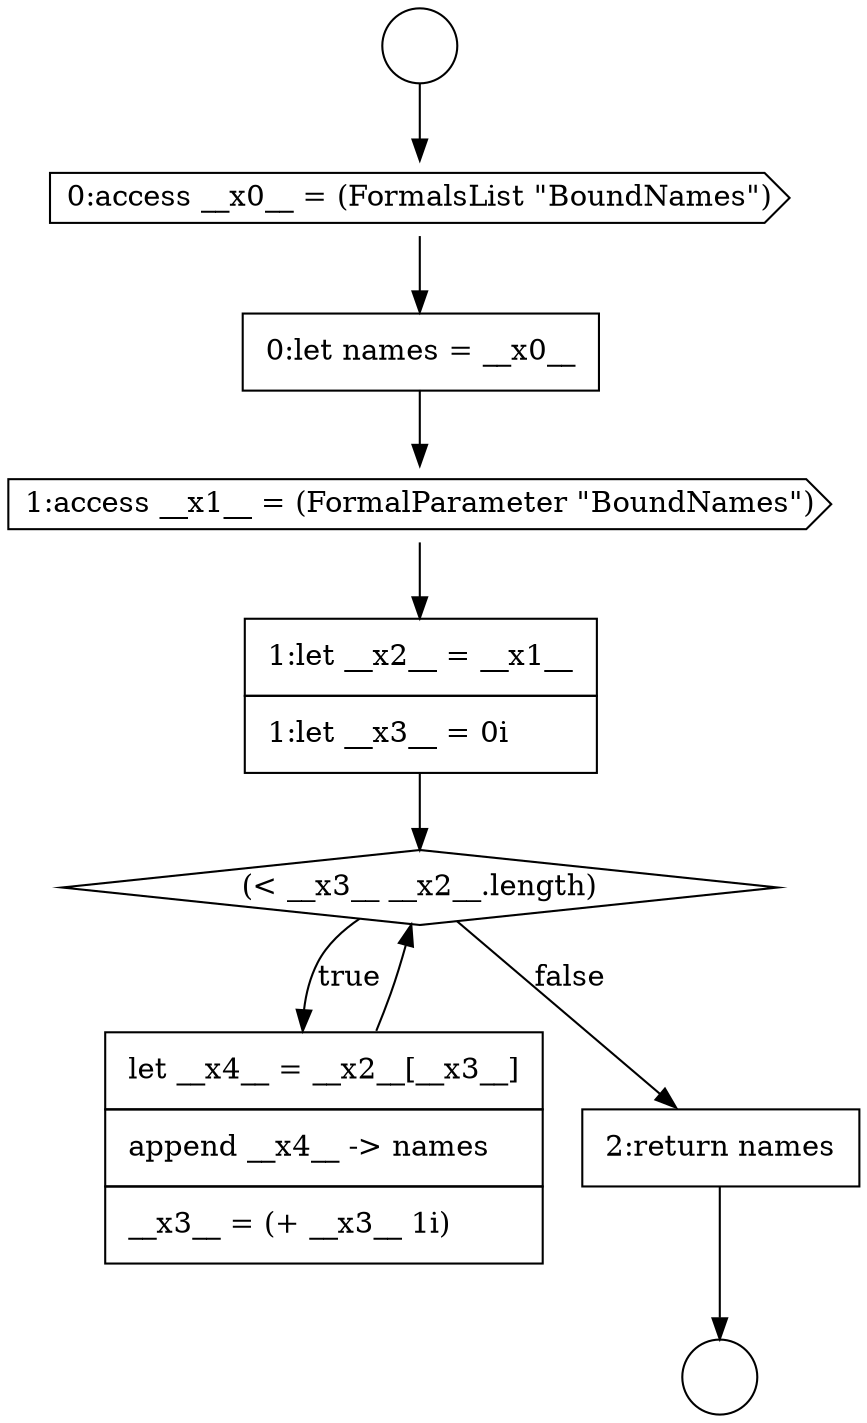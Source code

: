digraph {
  node7605 [shape=circle label=" " color="black" fillcolor="white" style=filled]
  node7608 [shape=cds, label=<<font color="black">1:access __x1__ = (FormalParameter &quot;BoundNames&quot;)</font>> color="black" fillcolor="white" style=filled]
  node7610 [shape=diamond, label=<<font color="black">(&lt; __x3__ __x2__.length)</font>> color="black" fillcolor="white" style=filled]
  node7604 [shape=circle label=" " color="black" fillcolor="white" style=filled]
  node7609 [shape=none, margin=0, label=<<font color="black">
    <table border="0" cellborder="1" cellspacing="0" cellpadding="10">
      <tr><td align="left">1:let __x2__ = __x1__</td></tr>
      <tr><td align="left">1:let __x3__ = 0i</td></tr>
    </table>
  </font>> color="black" fillcolor="white" style=filled]
  node7611 [shape=none, margin=0, label=<<font color="black">
    <table border="0" cellborder="1" cellspacing="0" cellpadding="10">
      <tr><td align="left">let __x4__ = __x2__[__x3__]</td></tr>
      <tr><td align="left">append __x4__ -&gt; names</td></tr>
      <tr><td align="left">__x3__ = (+ __x3__ 1i)</td></tr>
    </table>
  </font>> color="black" fillcolor="white" style=filled]
  node7607 [shape=none, margin=0, label=<<font color="black">
    <table border="0" cellborder="1" cellspacing="0" cellpadding="10">
      <tr><td align="left">0:let names = __x0__</td></tr>
    </table>
  </font>> color="black" fillcolor="white" style=filled]
  node7612 [shape=none, margin=0, label=<<font color="black">
    <table border="0" cellborder="1" cellspacing="0" cellpadding="10">
      <tr><td align="left">2:return names</td></tr>
    </table>
  </font>> color="black" fillcolor="white" style=filled]
  node7606 [shape=cds, label=<<font color="black">0:access __x0__ = (FormalsList &quot;BoundNames&quot;)</font>> color="black" fillcolor="white" style=filled]
  node7604 -> node7606 [ color="black"]
  node7611 -> node7610 [ color="black"]
  node7612 -> node7605 [ color="black"]
  node7608 -> node7609 [ color="black"]
  node7609 -> node7610 [ color="black"]
  node7610 -> node7611 [label=<<font color="black">true</font>> color="black"]
  node7610 -> node7612 [label=<<font color="black">false</font>> color="black"]
  node7606 -> node7607 [ color="black"]
  node7607 -> node7608 [ color="black"]
}
